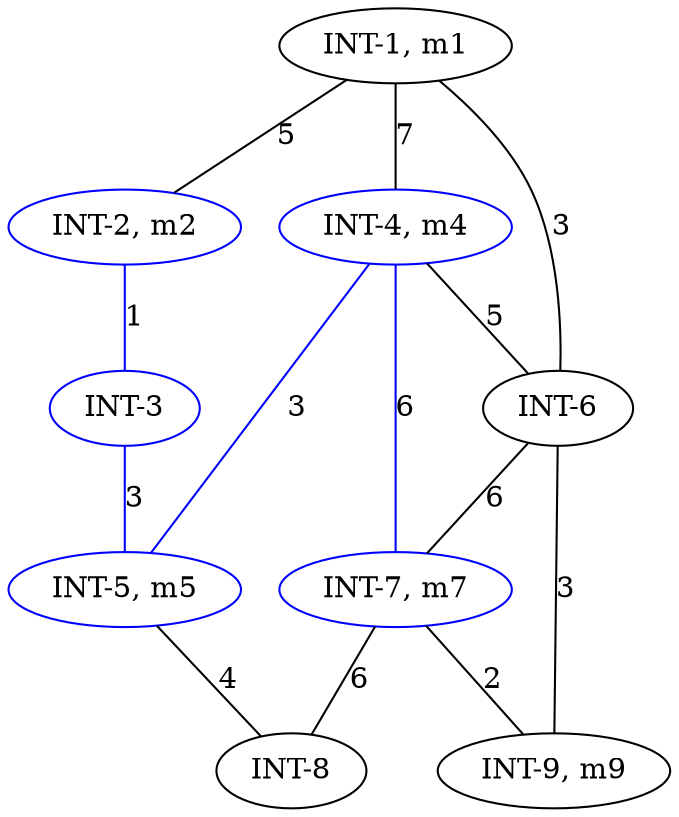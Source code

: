 strict graph G {
  1 [ color="black" label="INT-1, m1" ];
  2 [ color="blue" label="INT-2, m2" ];
  3 [ color="blue" label="INT-3" ];
  4 [ color="blue" label="INT-4, m4" ];
  5 [ color="blue" label="INT-5, m5" ];
  6 [ color="black" label="INT-6" ];
  7 [ color="blue" label="INT-7, m7" ];
  8 [ color="black" label="INT-8" ];
  9 [ color="black" label="INT-9, m9" ];
  1 -- 6 [ color="black" label="3" ];
  1 -- 2 [ color="black" label="5" ];
  1 -- 4 [ color="black" label="7" ];
  4 -- 7 [ color="blue" label="6" ];
  4 -- 5 [ color="blue" label="3" ];
  4 -- 6 [ color="black" label="5" ];
  5 -- 8 [ color="black" label="4" ];
  6 -- 9 [ color="black" label="3" ];
  6 -- 7 [ color="black" label="6" ];
  7 -- 8 [ color="black" label="6" ];
  7 -- 9 [ color="black" label="2" ];
  2 -- 3 [ color="blue" label="1" ];
  3 -- 5 [ color="blue" label="3" ];
}
